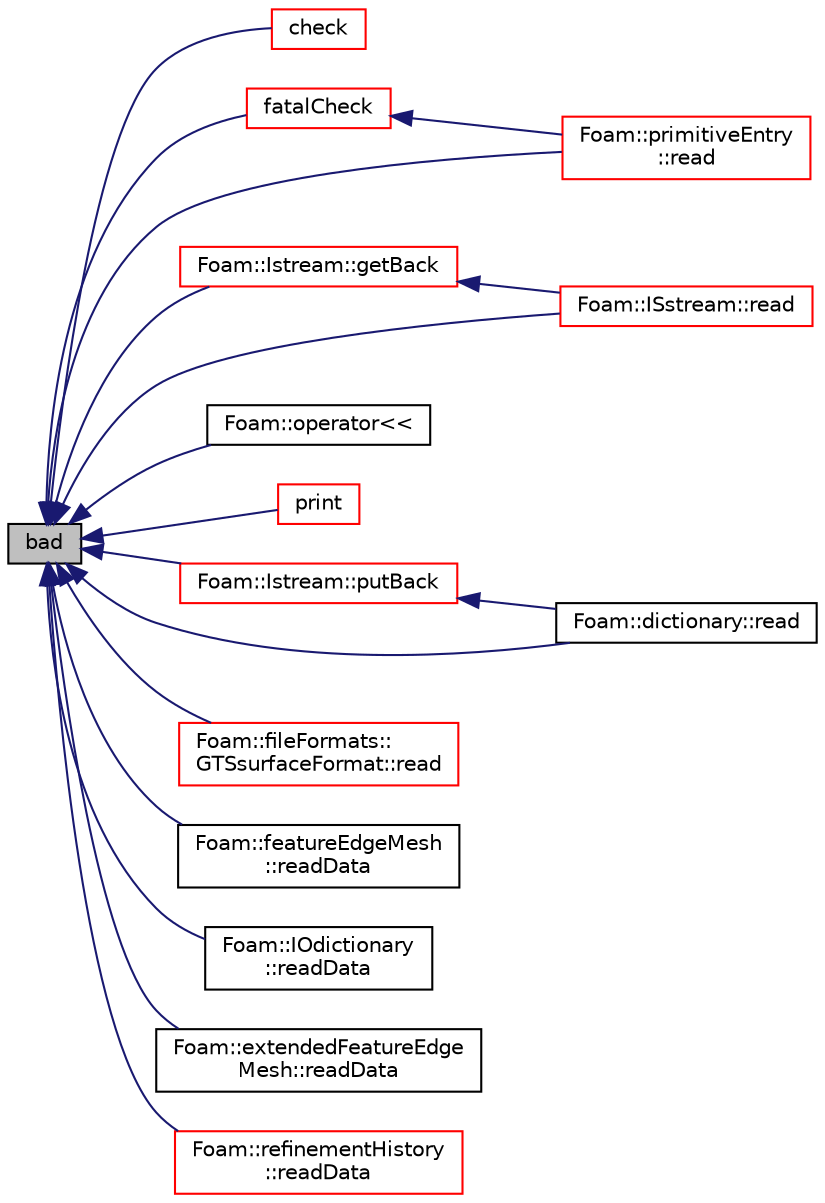 digraph "bad"
{
  bgcolor="transparent";
  edge [fontname="Helvetica",fontsize="10",labelfontname="Helvetica",labelfontsize="10"];
  node [fontname="Helvetica",fontsize="10",shape=record];
  rankdir="LR";
  Node1 [label="bad",height=0.2,width=0.4,color="black", fillcolor="grey75", style="filled", fontcolor="black"];
  Node1 -> Node2 [dir="back",color="midnightblue",fontsize="10",style="solid",fontname="Helvetica"];
  Node2 [label="check",height=0.2,width=0.4,color="red",URL="$a01185.html#af85c845c01b78192c2f5302a271d153d",tooltip="Check IOstream status for given operation. "];
  Node1 -> Node3 [dir="back",color="midnightblue",fontsize="10",style="solid",fontname="Helvetica"];
  Node3 [label="fatalCheck",height=0.2,width=0.4,color="red",URL="$a01185.html#a5db784ce6d8cb9b7ba80a59c7eeec604",tooltip="Check IOstream status for given operation. "];
  Node3 -> Node4 [dir="back",color="midnightblue",fontsize="10",style="solid",fontname="Helvetica"];
  Node4 [label="Foam::primitiveEntry\l::read",height=0.2,width=0.4,color="red",URL="$a01968.html#aec631c08ab1cd21bac04fbc797c9c5fb",tooltip="Read tokens from the given stream. "];
  Node1 -> Node5 [dir="back",color="midnightblue",fontsize="10",style="solid",fontname="Helvetica"];
  Node5 [label="Foam::Istream::getBack",height=0.2,width=0.4,color="red",URL="$a01199.html#afff956fe7625beb7b7966ba33d974046",tooltip="Get the put back token if there is one and return true. "];
  Node5 -> Node6 [dir="back",color="midnightblue",fontsize="10",style="solid",fontname="Helvetica"];
  Node6 [label="Foam::ISstream::read",height=0.2,width=0.4,color="red",URL="$a01198.html#a3d4b02e5b143d1a4ba9a5b34f11b4ed1",tooltip="Return next token from stream. "];
  Node1 -> Node7 [dir="back",color="midnightblue",fontsize="10",style="solid",fontname="Helvetica"];
  Node7 [label="Foam::operator\<\<",height=0.2,width=0.4,color="black",URL="$a10733.html#a287e075191b83948b0a09a445f010a71"];
  Node1 -> Node8 [dir="back",color="midnightblue",fontsize="10",style="solid",fontname="Helvetica"];
  Node8 [label="print",height=0.2,width=0.4,color="red",URL="$a01185.html#a396408e517abe1f8cae9d2844a18ad1e",tooltip="Print description of IOstream to Ostream. "];
  Node1 -> Node9 [dir="back",color="midnightblue",fontsize="10",style="solid",fontname="Helvetica"];
  Node9 [label="Foam::Istream::putBack",height=0.2,width=0.4,color="red",URL="$a01199.html#af22e503b062298eef54e360dfc06d0b4",tooltip="Put back token. "];
  Node9 -> Node10 [dir="back",color="midnightblue",fontsize="10",style="solid",fontname="Helvetica"];
  Node10 [label="Foam::dictionary::read",height=0.2,width=0.4,color="black",URL="$a00523.html#a74110bdf434afa7e444306eb4b04999b",tooltip="Read dictionary from Istream, optionally keeping the header. "];
  Node1 -> Node11 [dir="back",color="midnightblue",fontsize="10",style="solid",fontname="Helvetica"];
  Node11 [label="Foam::fileFormats::\lGTSsurfaceFormat::read",height=0.2,width=0.4,color="red",URL="$a00958.html#a464ebd67acbdff0014d4dae69e3ec4be",tooltip="Read from file. "];
  Node1 -> Node6 [dir="back",color="midnightblue",fontsize="10",style="solid",fontname="Helvetica"];
  Node1 -> Node4 [dir="back",color="midnightblue",fontsize="10",style="solid",fontname="Helvetica"];
  Node1 -> Node10 [dir="back",color="midnightblue",fontsize="10",style="solid",fontname="Helvetica"];
  Node1 -> Node12 [dir="back",color="midnightblue",fontsize="10",style="solid",fontname="Helvetica"];
  Node12 [label="Foam::featureEdgeMesh\l::readData",height=0.2,width=0.4,color="black",URL="$a00750.html#ac3b3d77e7369ae2785973778644137c5",tooltip="ReadData function required for regIOobject read operation. "];
  Node1 -> Node13 [dir="back",color="midnightblue",fontsize="10",style="solid",fontname="Helvetica"];
  Node13 [label="Foam::IOdictionary\l::readData",height=0.2,width=0.4,color="black",URL="$a01172.html#ac3b3d77e7369ae2785973778644137c5",tooltip="ReadData function required for regIOobject read operation. "];
  Node1 -> Node14 [dir="back",color="midnightblue",fontsize="10",style="solid",fontname="Helvetica"];
  Node14 [label="Foam::extendedFeatureEdge\lMesh::readData",height=0.2,width=0.4,color="black",URL="$a00702.html#ac3b3d77e7369ae2785973778644137c5",tooltip="ReadData function required for regIOobject read operation. "];
  Node1 -> Node15 [dir="back",color="midnightblue",fontsize="10",style="solid",fontname="Helvetica"];
  Node15 [label="Foam::refinementHistory\l::readData",height=0.2,width=0.4,color="red",URL="$a02114.html#ac3b3d77e7369ae2785973778644137c5",tooltip="ReadData function required for regIOobject read operation. "];
}
